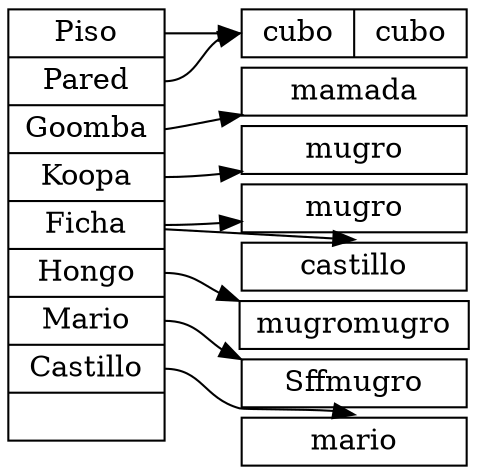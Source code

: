 digraph G {
nodesep=.05;
rankdir=LR;
 node [shape=record,width=.1,height=.1];

 node0 [label = "<f0> Piso|<f1> Pared|<f2>Goomba |<f3> Koopa|<f4> Ficha|<f5>Hongo |<f6>Mario |<f7>Castillo| ",height=2.5];
 node [width = 1.5];node1 [label = "{<n> cubo|cubo}"];
node2 [label = "{<n> mamada}"];
node3 [label = "{<n> mugro}"];
node4 [label = "{<n> mugro}"];
node5 [label = "{<n> mugromugro}"];
node6 [label = "{<n> Sffmugro}"];
node7 [label="{ mario }"];
node8 [label="{ castillo }"];

node0:f0 -> node1:n;
 node0:f1 -> node1:n;
 node0:f2 -> node2:n;
 node0:f3 -> node3:n;
 node0:f4 -> node4:n;
 node0:f5 -> node5:n;
 node0:f6 -> node6:n;
 node0:f7 -> node7:n;
 node0:f8 -> node8:n;
}
